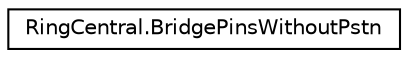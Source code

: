 digraph "Graphical Class Hierarchy"
{
 // LATEX_PDF_SIZE
  edge [fontname="Helvetica",fontsize="10",labelfontname="Helvetica",labelfontsize="10"];
  node [fontname="Helvetica",fontsize="10",shape=record];
  rankdir="LR";
  Node0 [label="RingCentral.BridgePinsWithoutPstn",height=0.2,width=0.4,color="black", fillcolor="white", style="filled",URL="$classRingCentral_1_1BridgePinsWithoutPstn.html",tooltip=" "];
}
